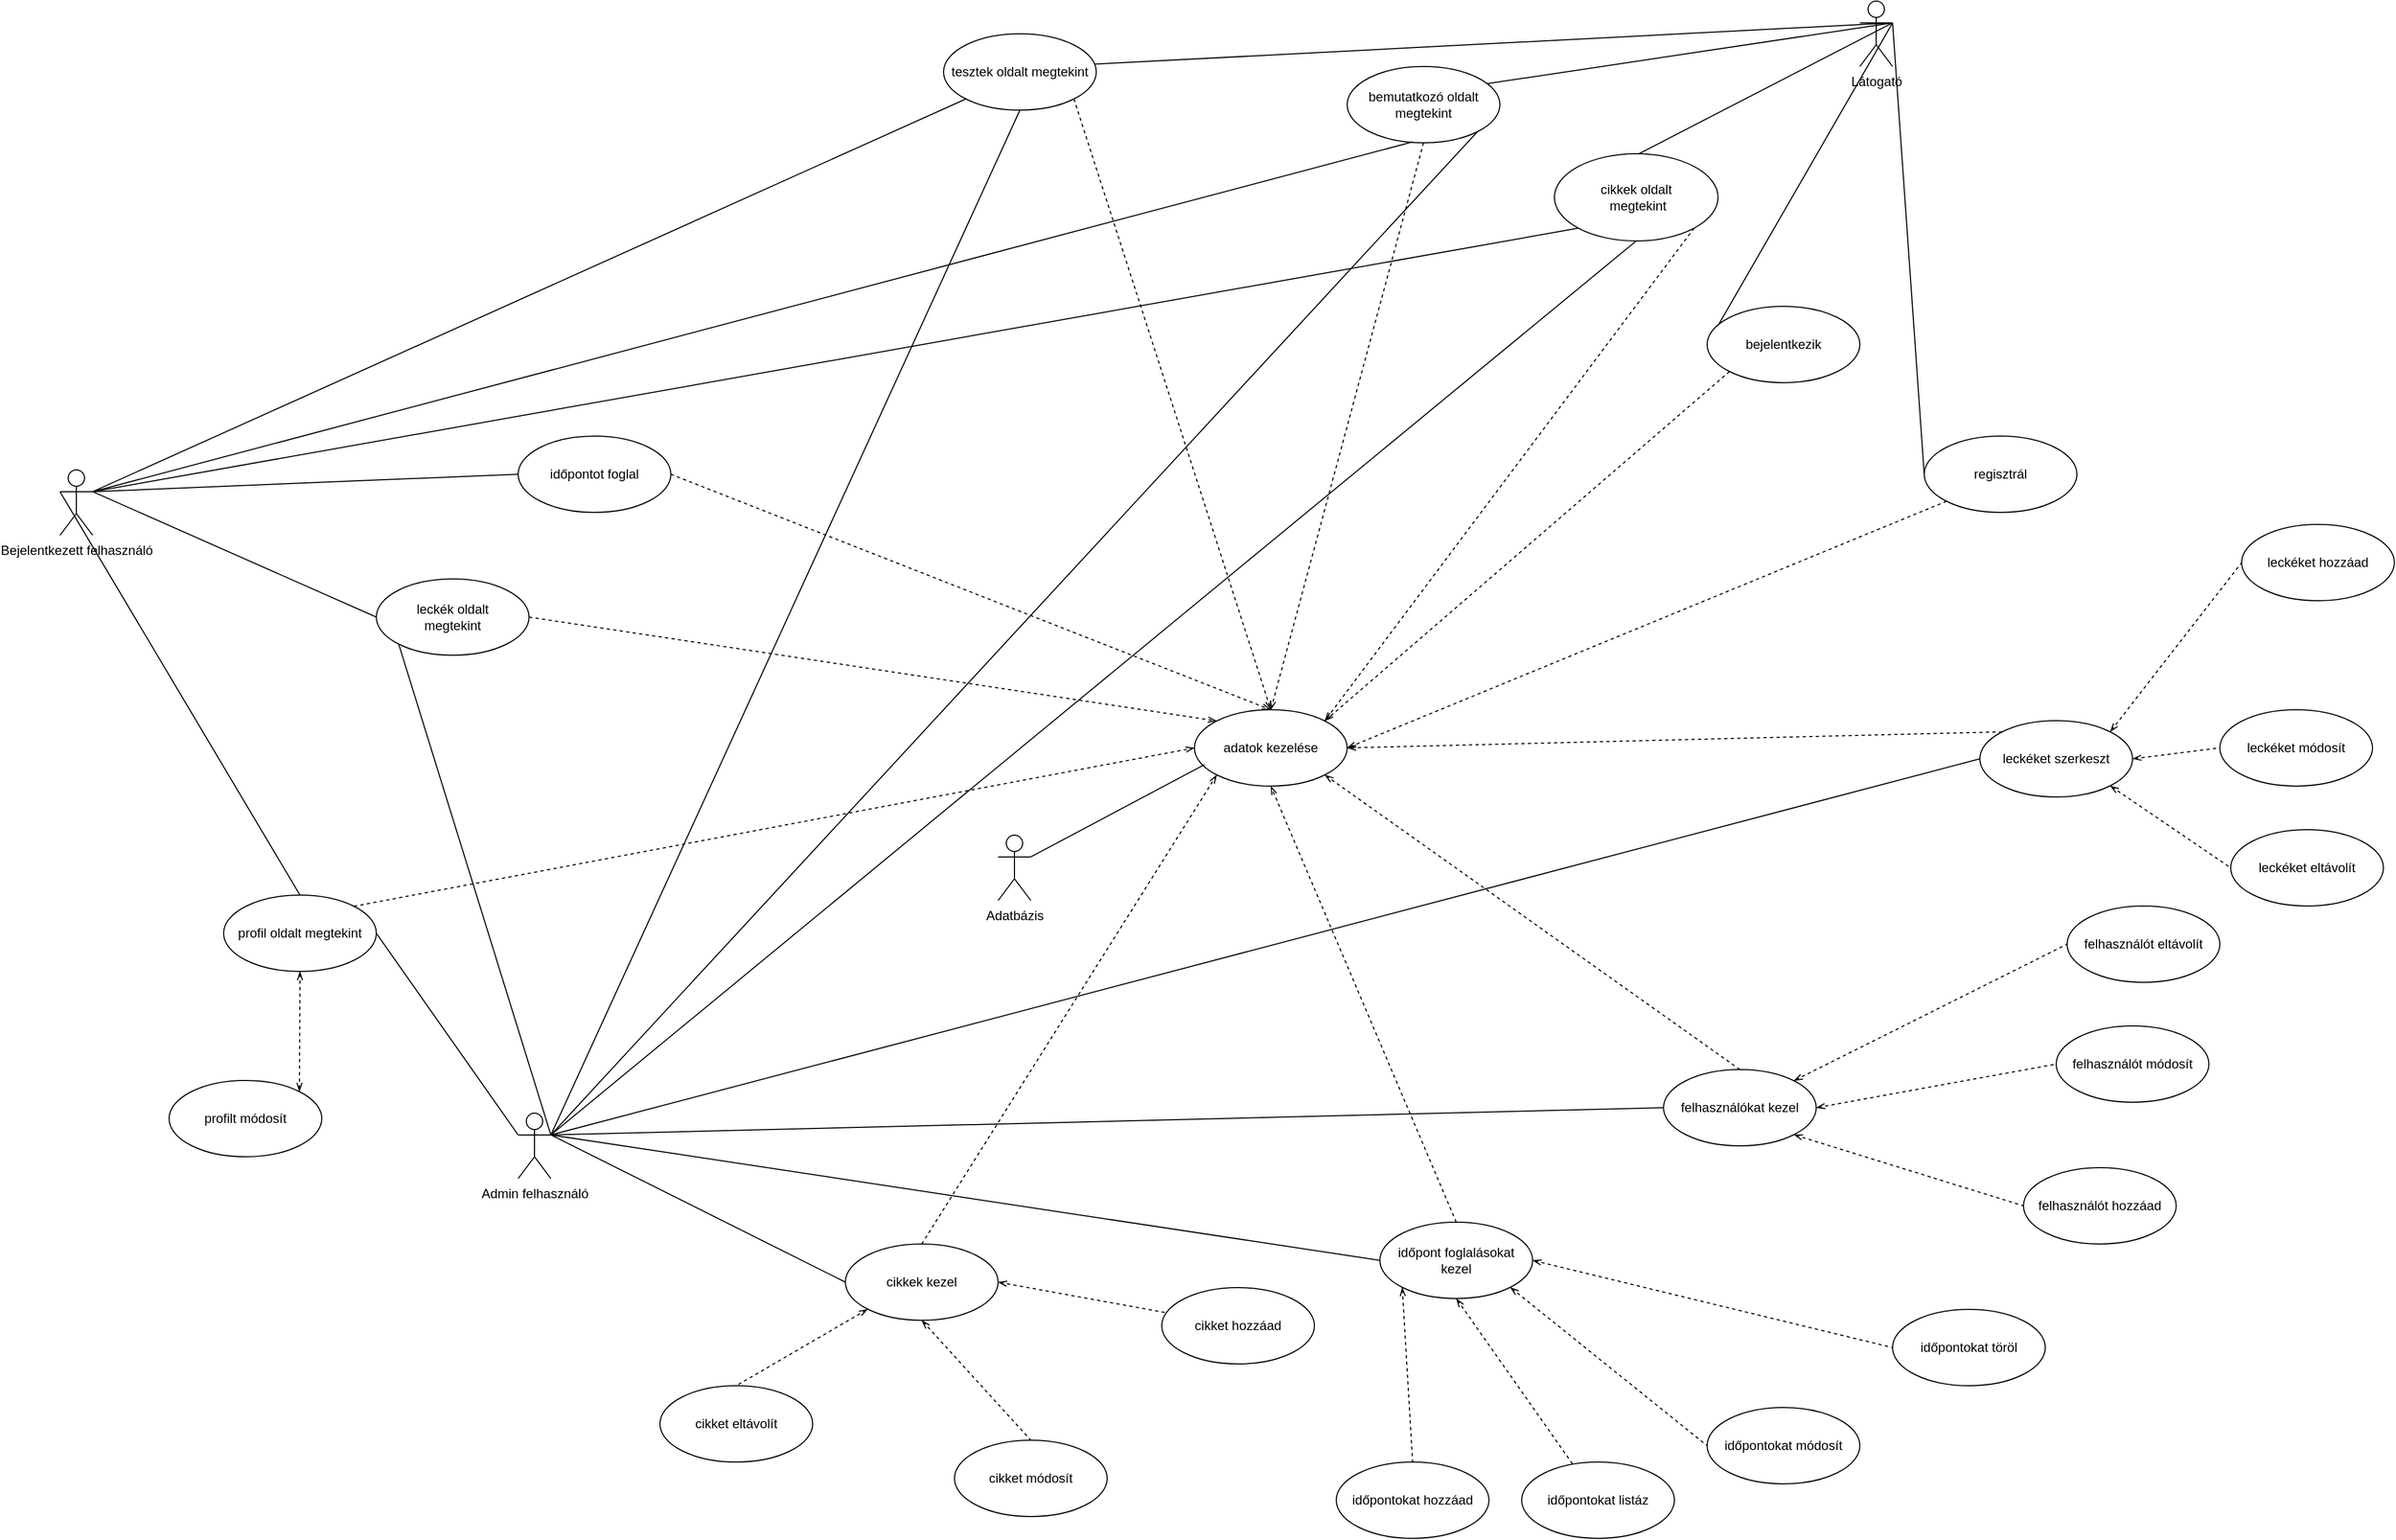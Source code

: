 <mxfile version="22.0.3" type="device">
  <diagram name="1 oldal" id="7yFgNuNTx3LUCk9bZZQt">
    <mxGraphModel dx="3585" dy="2090" grid="1" gridSize="10" guides="1" tooltips="1" connect="1" arrows="1" fold="1" page="1" pageScale="1" pageWidth="2336" pageHeight="1654" math="0" shadow="0">
      <root>
        <mxCell id="0" />
        <mxCell id="1" parent="0" />
        <mxCell id="7FoIT3kGDmCco6iZxM64-58" style="edgeStyle=none;rounded=0;orthogonalLoop=1;jettySize=auto;html=1;exitX=1;exitY=0.333;exitDx=0;exitDy=0;exitPerimeter=0;entryX=0;entryY=0.5;entryDx=0;entryDy=0;endArrow=none;endFill=0;" edge="1" parent="1" source="7FoIT3kGDmCco6iZxM64-1" target="7FoIT3kGDmCco6iZxM64-12">
          <mxGeometry relative="1" as="geometry" />
        </mxCell>
        <mxCell id="7FoIT3kGDmCco6iZxM64-59" style="edgeStyle=none;rounded=0;orthogonalLoop=1;jettySize=auto;html=1;exitX=1;exitY=0.333;exitDx=0;exitDy=0;exitPerimeter=0;entryX=0;entryY=0.5;entryDx=0;entryDy=0;endArrow=none;endFill=0;" edge="1" parent="1" source="7FoIT3kGDmCco6iZxM64-1" target="7FoIT3kGDmCco6iZxM64-13">
          <mxGeometry relative="1" as="geometry" />
        </mxCell>
        <mxCell id="7FoIT3kGDmCco6iZxM64-60" style="edgeStyle=none;rounded=0;orthogonalLoop=1;jettySize=auto;html=1;exitX=1;exitY=0.333;exitDx=0;exitDy=0;exitPerimeter=0;entryX=0;entryY=0.5;entryDx=0;entryDy=0;endArrow=none;endFill=0;" edge="1" parent="1" source="7FoIT3kGDmCco6iZxM64-1" target="7FoIT3kGDmCco6iZxM64-9">
          <mxGeometry relative="1" as="geometry" />
        </mxCell>
        <mxCell id="7FoIT3kGDmCco6iZxM64-61" style="edgeStyle=none;rounded=0;orthogonalLoop=1;jettySize=auto;html=1;exitX=1;exitY=0.333;exitDx=0;exitDy=0;exitPerimeter=0;entryX=0;entryY=0.5;entryDx=0;entryDy=0;endArrow=none;endFill=0;" edge="1" parent="1" source="7FoIT3kGDmCco6iZxM64-1" target="7FoIT3kGDmCco6iZxM64-10">
          <mxGeometry relative="1" as="geometry" />
        </mxCell>
        <mxCell id="7FoIT3kGDmCco6iZxM64-121" style="edgeStyle=none;rounded=0;orthogonalLoop=1;jettySize=auto;html=1;exitX=1;exitY=0.333;exitDx=0;exitDy=0;exitPerimeter=0;entryX=0;entryY=0.5;entryDx=0;entryDy=0;" edge="1" parent="1" source="7FoIT3kGDmCco6iZxM64-1" target="7FoIT3kGDmCco6iZxM64-120">
          <mxGeometry relative="1" as="geometry" />
        </mxCell>
        <mxCell id="7FoIT3kGDmCco6iZxM64-1" value="Látogató" style="shape=umlActor;verticalLabelPosition=bottom;verticalAlign=top;html=1;" vertex="1" parent="1">
          <mxGeometry x="1820" y="180" width="30" height="60" as="geometry" />
        </mxCell>
        <mxCell id="7FoIT3kGDmCco6iZxM64-64" style="edgeStyle=none;rounded=0;orthogonalLoop=1;jettySize=auto;html=1;exitX=1;exitY=0.333;exitDx=0;exitDy=0;exitPerimeter=0;entryX=0;entryY=0.5;entryDx=0;entryDy=0;endArrow=none;endFill=0;" edge="1" parent="1" source="7FoIT3kGDmCco6iZxM64-2" target="7FoIT3kGDmCco6iZxM64-16">
          <mxGeometry relative="1" as="geometry" />
        </mxCell>
        <mxCell id="7FoIT3kGDmCco6iZxM64-69" style="edgeStyle=none;rounded=0;orthogonalLoop=1;jettySize=auto;html=1;exitX=1;exitY=0.333;exitDx=0;exitDy=0;exitPerimeter=0;entryX=0;entryY=0.5;entryDx=0;entryDy=0;endArrow=none;endFill=0;" edge="1" parent="1" source="7FoIT3kGDmCco6iZxM64-2" target="7FoIT3kGDmCco6iZxM64-17">
          <mxGeometry relative="1" as="geometry" />
        </mxCell>
        <mxCell id="7FoIT3kGDmCco6iZxM64-100" style="edgeStyle=none;rounded=0;orthogonalLoop=1;jettySize=auto;html=1;exitX=1;exitY=0.333;exitDx=0;exitDy=0;exitPerimeter=0;entryX=0;entryY=1;entryDx=0;entryDy=0;endArrow=none;endFill=0;" edge="1" parent="1" source="7FoIT3kGDmCco6iZxM64-2" target="7FoIT3kGDmCco6iZxM64-10">
          <mxGeometry relative="1" as="geometry" />
        </mxCell>
        <mxCell id="7FoIT3kGDmCco6iZxM64-123" style="edgeStyle=none;rounded=0;orthogonalLoop=1;jettySize=auto;html=1;exitX=1;exitY=0.333;exitDx=0;exitDy=0;exitPerimeter=0;entryX=0;entryY=1;entryDx=0;entryDy=0;endArrow=none;endFill=0;" edge="1" parent="1" source="7FoIT3kGDmCco6iZxM64-2" target="7FoIT3kGDmCco6iZxM64-120">
          <mxGeometry relative="1" as="geometry" />
        </mxCell>
        <mxCell id="7FoIT3kGDmCco6iZxM64-2" value="Bejelentkezett felhasználó" style="shape=umlActor;verticalLabelPosition=bottom;verticalAlign=top;html=1;" vertex="1" parent="1">
          <mxGeometry x="170" y="610" width="30" height="60" as="geometry" />
        </mxCell>
        <mxCell id="7FoIT3kGDmCco6iZxM64-71" style="edgeStyle=none;rounded=0;orthogonalLoop=1;jettySize=auto;html=1;exitX=1;exitY=0.333;exitDx=0;exitDy=0;exitPerimeter=0;entryX=0;entryY=0.5;entryDx=0;entryDy=0;endArrow=none;endFill=0;" edge="1" parent="1" source="7FoIT3kGDmCco6iZxM64-3" target="7FoIT3kGDmCco6iZxM64-19">
          <mxGeometry relative="1" as="geometry" />
        </mxCell>
        <mxCell id="7FoIT3kGDmCco6iZxM64-73" style="edgeStyle=none;rounded=0;orthogonalLoop=1;jettySize=auto;html=1;exitX=1;exitY=0.333;exitDx=0;exitDy=0;exitPerimeter=0;entryX=0;entryY=0.5;entryDx=0;entryDy=0;endArrow=none;endFill=0;" edge="1" parent="1" source="7FoIT3kGDmCco6iZxM64-3" target="7FoIT3kGDmCco6iZxM64-22">
          <mxGeometry relative="1" as="geometry" />
        </mxCell>
        <mxCell id="7FoIT3kGDmCco6iZxM64-74" style="edgeStyle=none;rounded=0;orthogonalLoop=1;jettySize=auto;html=1;exitX=1;exitY=0.333;exitDx=0;exitDy=0;exitPerimeter=0;entryX=0;entryY=0.5;entryDx=0;entryDy=0;endArrow=none;endFill=0;" edge="1" parent="1" source="7FoIT3kGDmCco6iZxM64-3" target="7FoIT3kGDmCco6iZxM64-23">
          <mxGeometry relative="1" as="geometry" />
        </mxCell>
        <mxCell id="7FoIT3kGDmCco6iZxM64-75" style="edgeStyle=none;rounded=0;orthogonalLoop=1;jettySize=auto;html=1;exitX=1;exitY=0.333;exitDx=0;exitDy=0;exitPerimeter=0;entryX=0;entryY=0.5;entryDx=0;entryDy=0;endArrow=none;endFill=0;" edge="1" parent="1" source="7FoIT3kGDmCco6iZxM64-3" target="7FoIT3kGDmCco6iZxM64-24">
          <mxGeometry relative="1" as="geometry" />
        </mxCell>
        <mxCell id="7FoIT3kGDmCco6iZxM64-99" style="edgeStyle=none;rounded=0;orthogonalLoop=1;jettySize=auto;html=1;exitX=1;exitY=0.333;exitDx=0;exitDy=0;exitPerimeter=0;entryX=1;entryY=1;entryDx=0;entryDy=0;endArrow=none;endFill=0;" edge="1" parent="1" source="7FoIT3kGDmCco6iZxM64-3" target="7FoIT3kGDmCco6iZxM64-9">
          <mxGeometry relative="1" as="geometry" />
        </mxCell>
        <mxCell id="7FoIT3kGDmCco6iZxM64-101" style="edgeStyle=none;rounded=0;orthogonalLoop=1;jettySize=auto;html=1;exitX=1;exitY=0.333;exitDx=0;exitDy=0;exitPerimeter=0;entryX=0.5;entryY=1;entryDx=0;entryDy=0;endArrow=none;endFill=0;" edge="1" parent="1" source="7FoIT3kGDmCco6iZxM64-3" target="7FoIT3kGDmCco6iZxM64-10">
          <mxGeometry relative="1" as="geometry" />
        </mxCell>
        <mxCell id="7FoIT3kGDmCco6iZxM64-103" style="edgeStyle=none;rounded=0;orthogonalLoop=1;jettySize=auto;html=1;exitX=0;exitY=0.333;exitDx=0;exitDy=0;exitPerimeter=0;entryX=1;entryY=0.5;entryDx=0;entryDy=0;endArrow=none;endFill=0;" edge="1" parent="1" source="7FoIT3kGDmCco6iZxM64-3" target="7FoIT3kGDmCco6iZxM64-14">
          <mxGeometry relative="1" as="geometry" />
        </mxCell>
        <mxCell id="7FoIT3kGDmCco6iZxM64-105" style="edgeStyle=none;rounded=0;orthogonalLoop=1;jettySize=auto;html=1;exitX=1;exitY=0.333;exitDx=0;exitDy=0;exitPerimeter=0;entryX=0;entryY=1;entryDx=0;entryDy=0;endArrow=none;endFill=0;" edge="1" parent="1" source="7FoIT3kGDmCco6iZxM64-3" target="7FoIT3kGDmCco6iZxM64-17">
          <mxGeometry relative="1" as="geometry" />
        </mxCell>
        <mxCell id="7FoIT3kGDmCco6iZxM64-124" style="edgeStyle=none;rounded=0;orthogonalLoop=1;jettySize=auto;html=1;exitX=1;exitY=0.333;exitDx=0;exitDy=0;exitPerimeter=0;entryX=0.5;entryY=1;entryDx=0;entryDy=0;endArrow=none;endFill=0;" edge="1" parent="1" source="7FoIT3kGDmCco6iZxM64-3" target="7FoIT3kGDmCco6iZxM64-120">
          <mxGeometry relative="1" as="geometry" />
        </mxCell>
        <mxCell id="7FoIT3kGDmCco6iZxM64-3" value="Admin felhasználó" style="shape=umlActor;verticalLabelPosition=bottom;verticalAlign=top;html=1;" vertex="1" parent="1">
          <mxGeometry x="590" y="1200" width="30" height="60" as="geometry" />
        </mxCell>
        <mxCell id="7FoIT3kGDmCco6iZxM64-131" style="edgeStyle=none;rounded=0;orthogonalLoop=1;jettySize=auto;html=1;exitX=0.5;exitY=1;exitDx=0;exitDy=0;entryX=0.5;entryY=0;entryDx=0;entryDy=0;dashed=1;endArrow=openThin;endFill=0;" edge="1" parent="1" source="7FoIT3kGDmCco6iZxM64-9" target="7FoIT3kGDmCco6iZxM64-25">
          <mxGeometry relative="1" as="geometry" />
        </mxCell>
        <mxCell id="7FoIT3kGDmCco6iZxM64-9" value="bemutatkozó oldalt megtekint" style="ellipse;whiteSpace=wrap;html=1;" vertex="1" parent="1">
          <mxGeometry x="1350" y="240" width="140" height="70" as="geometry" />
        </mxCell>
        <mxCell id="7FoIT3kGDmCco6iZxM64-132" style="edgeStyle=none;rounded=0;orthogonalLoop=1;jettySize=auto;html=1;exitX=1;exitY=1;exitDx=0;exitDy=0;entryX=1;entryY=0;entryDx=0;entryDy=0;dashed=1;endArrow=openThin;endFill=0;" edge="1" parent="1" source="7FoIT3kGDmCco6iZxM64-10" target="7FoIT3kGDmCco6iZxM64-25">
          <mxGeometry relative="1" as="geometry" />
        </mxCell>
        <mxCell id="7FoIT3kGDmCco6iZxM64-10" value="cikkek oldalt&lt;br&gt;&amp;nbsp;megtekint" style="ellipse;whiteSpace=wrap;html=1;" vertex="1" parent="1">
          <mxGeometry x="1540" y="320" width="150" height="80" as="geometry" />
        </mxCell>
        <mxCell id="7FoIT3kGDmCco6iZxM64-134" style="edgeStyle=none;rounded=0;orthogonalLoop=1;jettySize=auto;html=1;exitX=0;exitY=1;exitDx=0;exitDy=0;entryX=1;entryY=0.5;entryDx=0;entryDy=0;dashed=1;endArrow=openThin;endFill=0;" edge="1" parent="1" source="7FoIT3kGDmCco6iZxM64-12" target="7FoIT3kGDmCco6iZxM64-25">
          <mxGeometry relative="1" as="geometry" />
        </mxCell>
        <mxCell id="7FoIT3kGDmCco6iZxM64-12" value="regisztrál" style="ellipse;whiteSpace=wrap;html=1;" vertex="1" parent="1">
          <mxGeometry x="1879" y="579" width="140" height="70" as="geometry" />
        </mxCell>
        <mxCell id="7FoIT3kGDmCco6iZxM64-133" style="edgeStyle=none;rounded=0;orthogonalLoop=1;jettySize=auto;html=1;exitX=0;exitY=1;exitDx=0;exitDy=0;entryX=1;entryY=0;entryDx=0;entryDy=0;dashed=1;endArrow=openThin;endFill=0;" edge="1" parent="1" source="7FoIT3kGDmCco6iZxM64-13" target="7FoIT3kGDmCco6iZxM64-25">
          <mxGeometry relative="1" as="geometry" />
        </mxCell>
        <mxCell id="7FoIT3kGDmCco6iZxM64-13" value="bejelentkezik" style="ellipse;whiteSpace=wrap;html=1;" vertex="1" parent="1">
          <mxGeometry x="1680" y="460" width="140" height="70" as="geometry" />
        </mxCell>
        <mxCell id="7FoIT3kGDmCco6iZxM64-63" style="edgeStyle=none;rounded=0;orthogonalLoop=1;jettySize=auto;html=1;exitX=0.5;exitY=1;exitDx=0;exitDy=0;entryX=1;entryY=0;entryDx=0;entryDy=0;endArrow=openThin;endFill=0;dashed=1;startArrow=openThin;startFill=0;" edge="1" parent="1" source="7FoIT3kGDmCco6iZxM64-14" target="7FoIT3kGDmCco6iZxM64-15">
          <mxGeometry relative="1" as="geometry" />
        </mxCell>
        <mxCell id="7FoIT3kGDmCco6iZxM64-127" style="edgeStyle=none;rounded=0;orthogonalLoop=1;jettySize=auto;html=1;exitX=1;exitY=0;exitDx=0;exitDy=0;entryX=0;entryY=0.5;entryDx=0;entryDy=0;endArrow=openThin;endFill=0;dashed=1;" edge="1" parent="1" source="7FoIT3kGDmCco6iZxM64-14" target="7FoIT3kGDmCco6iZxM64-25">
          <mxGeometry relative="1" as="geometry" />
        </mxCell>
        <mxCell id="7FoIT3kGDmCco6iZxM64-14" value="profil oldalt megtekint" style="ellipse;whiteSpace=wrap;html=1;" vertex="1" parent="1">
          <mxGeometry x="320" y="1000" width="140" height="70" as="geometry" />
        </mxCell>
        <mxCell id="7FoIT3kGDmCco6iZxM64-15" value="profilt módosít" style="ellipse;whiteSpace=wrap;html=1;" vertex="1" parent="1">
          <mxGeometry x="270" y="1170" width="140" height="70" as="geometry" />
        </mxCell>
        <mxCell id="7FoIT3kGDmCco6iZxM64-129" style="edgeStyle=none;rounded=0;orthogonalLoop=1;jettySize=auto;html=1;exitX=1;exitY=0.5;exitDx=0;exitDy=0;entryX=0.5;entryY=0;entryDx=0;entryDy=0;dashed=1;endArrow=openThin;endFill=0;" edge="1" parent="1" source="7FoIT3kGDmCco6iZxM64-16" target="7FoIT3kGDmCco6iZxM64-25">
          <mxGeometry relative="1" as="geometry" />
        </mxCell>
        <mxCell id="7FoIT3kGDmCco6iZxM64-16" value="időpontot foglal" style="ellipse;whiteSpace=wrap;html=1;" vertex="1" parent="1">
          <mxGeometry x="590" y="579" width="140" height="70" as="geometry" />
        </mxCell>
        <mxCell id="7FoIT3kGDmCco6iZxM64-128" style="edgeStyle=none;rounded=0;orthogonalLoop=1;jettySize=auto;html=1;exitX=1;exitY=0.5;exitDx=0;exitDy=0;entryX=0;entryY=0;entryDx=0;entryDy=0;endArrow=openThin;endFill=0;dashed=1;" edge="1" parent="1" source="7FoIT3kGDmCco6iZxM64-17" target="7FoIT3kGDmCco6iZxM64-25">
          <mxGeometry relative="1" as="geometry" />
        </mxCell>
        <mxCell id="7FoIT3kGDmCco6iZxM64-17" value="leckék oldalt&lt;br&gt;megtekint" style="ellipse;whiteSpace=wrap;html=1;" vertex="1" parent="1">
          <mxGeometry x="460" y="710" width="140" height="70" as="geometry" />
        </mxCell>
        <mxCell id="7FoIT3kGDmCco6iZxM64-117" style="edgeStyle=none;rounded=0;orthogonalLoop=1;jettySize=auto;html=1;exitX=1;exitY=0;exitDx=0;exitDy=0;entryX=0;entryY=0.5;entryDx=0;entryDy=0;dashed=1;endArrow=none;endFill=0;startArrow=openThin;startFill=0;" edge="1" parent="1" source="7FoIT3kGDmCco6iZxM64-19" target="7FoIT3kGDmCco6iZxM64-111">
          <mxGeometry relative="1" as="geometry" />
        </mxCell>
        <mxCell id="7FoIT3kGDmCco6iZxM64-118" style="edgeStyle=none;rounded=0;orthogonalLoop=1;jettySize=auto;html=1;exitX=1;exitY=0.5;exitDx=0;exitDy=0;entryX=0;entryY=0.5;entryDx=0;entryDy=0;dashed=1;endArrow=none;endFill=0;startArrow=openThin;startFill=0;" edge="1" parent="1" source="7FoIT3kGDmCco6iZxM64-19" target="7FoIT3kGDmCco6iZxM64-112">
          <mxGeometry relative="1" as="geometry" />
        </mxCell>
        <mxCell id="7FoIT3kGDmCco6iZxM64-119" style="edgeStyle=none;rounded=0;orthogonalLoop=1;jettySize=auto;html=1;exitX=1;exitY=1;exitDx=0;exitDy=0;entryX=0;entryY=0.5;entryDx=0;entryDy=0;dashed=1;endArrow=none;endFill=0;startArrow=openThin;startFill=0;" edge="1" parent="1" source="7FoIT3kGDmCco6iZxM64-19" target="7FoIT3kGDmCco6iZxM64-113">
          <mxGeometry relative="1" as="geometry" />
        </mxCell>
        <mxCell id="7FoIT3kGDmCco6iZxM64-135" style="edgeStyle=none;rounded=0;orthogonalLoop=1;jettySize=auto;html=1;exitX=0;exitY=0;exitDx=0;exitDy=0;entryX=1;entryY=0.5;entryDx=0;entryDy=0;dashed=1;endArrow=openThin;endFill=0;" edge="1" parent="1" source="7FoIT3kGDmCco6iZxM64-19" target="7FoIT3kGDmCco6iZxM64-25">
          <mxGeometry relative="1" as="geometry" />
        </mxCell>
        <mxCell id="7FoIT3kGDmCco6iZxM64-19" value="leckéket szerkeszt" style="ellipse;whiteSpace=wrap;html=1;" vertex="1" parent="1">
          <mxGeometry x="1930" y="840" width="140" height="70" as="geometry" />
        </mxCell>
        <mxCell id="7FoIT3kGDmCco6iZxM64-114" style="edgeStyle=none;rounded=0;orthogonalLoop=1;jettySize=auto;html=1;exitX=1;exitY=0;exitDx=0;exitDy=0;entryX=0;entryY=0.5;entryDx=0;entryDy=0;endArrow=none;endFill=0;dashed=1;startArrow=openThin;startFill=0;" edge="1" parent="1" source="7FoIT3kGDmCco6iZxM64-22" target="7FoIT3kGDmCco6iZxM64-110">
          <mxGeometry relative="1" as="geometry" />
        </mxCell>
        <mxCell id="7FoIT3kGDmCco6iZxM64-115" style="edgeStyle=none;rounded=0;orthogonalLoop=1;jettySize=auto;html=1;exitX=1;exitY=0.5;exitDx=0;exitDy=0;entryX=0;entryY=0.5;entryDx=0;entryDy=0;dashed=1;endArrow=none;endFill=0;startArrow=openThin;startFill=0;" edge="1" parent="1" source="7FoIT3kGDmCco6iZxM64-22" target="7FoIT3kGDmCco6iZxM64-109">
          <mxGeometry relative="1" as="geometry" />
        </mxCell>
        <mxCell id="7FoIT3kGDmCco6iZxM64-116" style="edgeStyle=none;rounded=0;orthogonalLoop=1;jettySize=auto;html=1;exitX=1;exitY=1;exitDx=0;exitDy=0;entryX=0;entryY=0.5;entryDx=0;entryDy=0;startArrow=openThin;startFill=0;dashed=1;endArrow=none;endFill=0;" edge="1" parent="1" source="7FoIT3kGDmCco6iZxM64-22" target="7FoIT3kGDmCco6iZxM64-108">
          <mxGeometry relative="1" as="geometry" />
        </mxCell>
        <mxCell id="7FoIT3kGDmCco6iZxM64-136" style="edgeStyle=none;rounded=0;orthogonalLoop=1;jettySize=auto;html=1;exitX=0.5;exitY=0;exitDx=0;exitDy=0;entryX=1;entryY=1;entryDx=0;entryDy=0;dashed=1;endArrow=openThin;endFill=0;" edge="1" parent="1" source="7FoIT3kGDmCco6iZxM64-22" target="7FoIT3kGDmCco6iZxM64-25">
          <mxGeometry relative="1" as="geometry" />
        </mxCell>
        <mxCell id="7FoIT3kGDmCco6iZxM64-22" value="felhasználókat kezel" style="ellipse;whiteSpace=wrap;html=1;" vertex="1" parent="1">
          <mxGeometry x="1640" y="1160" width="140" height="70" as="geometry" />
        </mxCell>
        <mxCell id="7FoIT3kGDmCco6iZxM64-80" style="edgeStyle=none;rounded=0;orthogonalLoop=1;jettySize=auto;html=1;exitX=1;exitY=0.5;exitDx=0;exitDy=0;entryX=0;entryY=0.5;entryDx=0;entryDy=0;dashed=1;endArrow=none;endFill=0;startArrow=openThin;startFill=0;" edge="1" parent="1" source="7FoIT3kGDmCco6iZxM64-23" target="7FoIT3kGDmCco6iZxM64-28">
          <mxGeometry relative="1" as="geometry" />
        </mxCell>
        <mxCell id="7FoIT3kGDmCco6iZxM64-81" style="edgeStyle=none;rounded=0;orthogonalLoop=1;jettySize=auto;html=1;exitX=1;exitY=1;exitDx=0;exitDy=0;entryX=0;entryY=0.5;entryDx=0;entryDy=0;dashed=1;endArrow=none;endFill=0;startArrow=openThin;startFill=0;" edge="1" parent="1" source="7FoIT3kGDmCco6iZxM64-23" target="7FoIT3kGDmCco6iZxM64-29">
          <mxGeometry relative="1" as="geometry" />
        </mxCell>
        <mxCell id="7FoIT3kGDmCco6iZxM64-82" style="edgeStyle=none;rounded=0;orthogonalLoop=1;jettySize=auto;html=1;exitX=0.5;exitY=1;exitDx=0;exitDy=0;dashed=1;endArrow=none;endFill=0;startArrow=openThin;startFill=0;" edge="1" parent="1" source="7FoIT3kGDmCco6iZxM64-23" target="7FoIT3kGDmCco6iZxM64-30">
          <mxGeometry relative="1" as="geometry" />
        </mxCell>
        <mxCell id="7FoIT3kGDmCco6iZxM64-83" style="edgeStyle=none;rounded=0;orthogonalLoop=1;jettySize=auto;html=1;exitX=0;exitY=1;exitDx=0;exitDy=0;entryX=0.5;entryY=0;entryDx=0;entryDy=0;dashed=1;endArrow=none;endFill=0;startArrow=openThin;startFill=0;" edge="1" parent="1" source="7FoIT3kGDmCco6iZxM64-23" target="7FoIT3kGDmCco6iZxM64-31">
          <mxGeometry relative="1" as="geometry" />
        </mxCell>
        <mxCell id="7FoIT3kGDmCco6iZxM64-137" style="edgeStyle=none;rounded=0;orthogonalLoop=1;jettySize=auto;html=1;exitX=0.5;exitY=0;exitDx=0;exitDy=0;entryX=0.5;entryY=1;entryDx=0;entryDy=0;endArrow=openThin;endFill=0;dashed=1;" edge="1" parent="1" source="7FoIT3kGDmCco6iZxM64-23" target="7FoIT3kGDmCco6iZxM64-25">
          <mxGeometry relative="1" as="geometry" />
        </mxCell>
        <mxCell id="7FoIT3kGDmCco6iZxM64-23" value="időpont foglalásokat kezel" style="ellipse;whiteSpace=wrap;html=1;" vertex="1" parent="1">
          <mxGeometry x="1380" y="1300" width="140" height="70" as="geometry" />
        </mxCell>
        <mxCell id="7FoIT3kGDmCco6iZxM64-84" style="edgeStyle=none;rounded=0;orthogonalLoop=1;jettySize=auto;html=1;exitX=1;exitY=0.5;exitDx=0;exitDy=0;dashed=1;endArrow=none;endFill=0;startArrow=openThin;startFill=0;" edge="1" parent="1" source="7FoIT3kGDmCco6iZxM64-24" target="7FoIT3kGDmCco6iZxM64-36">
          <mxGeometry relative="1" as="geometry" />
        </mxCell>
        <mxCell id="7FoIT3kGDmCco6iZxM64-85" style="edgeStyle=none;rounded=0;orthogonalLoop=1;jettySize=auto;html=1;exitX=0.5;exitY=1;exitDx=0;exitDy=0;entryX=0.5;entryY=0;entryDx=0;entryDy=0;dashed=1;endArrow=none;endFill=0;startArrow=openThin;startFill=0;" edge="1" parent="1" source="7FoIT3kGDmCco6iZxM64-24" target="7FoIT3kGDmCco6iZxM64-37">
          <mxGeometry relative="1" as="geometry" />
        </mxCell>
        <mxCell id="7FoIT3kGDmCco6iZxM64-86" style="edgeStyle=none;rounded=0;orthogonalLoop=1;jettySize=auto;html=1;exitX=0;exitY=1;exitDx=0;exitDy=0;entryX=0.5;entryY=0;entryDx=0;entryDy=0;dashed=1;endArrow=none;endFill=0;startArrow=openThin;startFill=0;" edge="1" parent="1" source="7FoIT3kGDmCco6iZxM64-24" target="7FoIT3kGDmCco6iZxM64-38">
          <mxGeometry relative="1" as="geometry" />
        </mxCell>
        <mxCell id="7FoIT3kGDmCco6iZxM64-138" style="edgeStyle=none;rounded=0;orthogonalLoop=1;jettySize=auto;html=1;exitX=0.5;exitY=0;exitDx=0;exitDy=0;entryX=0;entryY=1;entryDx=0;entryDy=0;dashed=1;endArrow=openThin;endFill=0;" edge="1" parent="1" source="7FoIT3kGDmCco6iZxM64-24" target="7FoIT3kGDmCco6iZxM64-25">
          <mxGeometry relative="1" as="geometry" />
        </mxCell>
        <mxCell id="7FoIT3kGDmCco6iZxM64-24" value="cikkek kezel" style="ellipse;whiteSpace=wrap;html=1;" vertex="1" parent="1">
          <mxGeometry x="890" y="1320" width="140" height="70" as="geometry" />
        </mxCell>
        <mxCell id="7FoIT3kGDmCco6iZxM64-25" value="adatok kezelése" style="ellipse;whiteSpace=wrap;html=1;" vertex="1" parent="1">
          <mxGeometry x="1210" y="830" width="140" height="70" as="geometry" />
        </mxCell>
        <mxCell id="7FoIT3kGDmCco6iZxM64-28" value="időpontokat töröl" style="ellipse;whiteSpace=wrap;html=1;" vertex="1" parent="1">
          <mxGeometry x="1850" y="1380" width="140" height="70" as="geometry" />
        </mxCell>
        <mxCell id="7FoIT3kGDmCco6iZxM64-29" value="időpontokat módosít" style="ellipse;whiteSpace=wrap;html=1;" vertex="1" parent="1">
          <mxGeometry x="1680" y="1470" width="140" height="70" as="geometry" />
        </mxCell>
        <mxCell id="7FoIT3kGDmCco6iZxM64-30" value="időpontokat listáz" style="ellipse;whiteSpace=wrap;html=1;" vertex="1" parent="1">
          <mxGeometry x="1510" y="1520" width="140" height="70" as="geometry" />
        </mxCell>
        <mxCell id="7FoIT3kGDmCco6iZxM64-31" value="időpontokat hozzáad" style="ellipse;whiteSpace=wrap;html=1;" vertex="1" parent="1">
          <mxGeometry x="1340" y="1520" width="140" height="70" as="geometry" />
        </mxCell>
        <mxCell id="7FoIT3kGDmCco6iZxM64-36" value="cikket hozzáad" style="ellipse;whiteSpace=wrap;html=1;" vertex="1" parent="1">
          <mxGeometry x="1180" y="1360" width="140" height="70" as="geometry" />
        </mxCell>
        <mxCell id="7FoIT3kGDmCco6iZxM64-37" value="cikket módosít" style="ellipse;whiteSpace=wrap;html=1;" vertex="1" parent="1">
          <mxGeometry x="990" y="1500" width="140" height="70" as="geometry" />
        </mxCell>
        <mxCell id="7FoIT3kGDmCco6iZxM64-38" value="cikket eltávolít" style="ellipse;whiteSpace=wrap;html=1;" vertex="1" parent="1">
          <mxGeometry x="720" y="1450" width="140" height="70" as="geometry" />
        </mxCell>
        <mxCell id="7FoIT3kGDmCco6iZxM64-98" style="edgeStyle=none;rounded=0;orthogonalLoop=1;jettySize=auto;html=1;exitX=1;exitY=0.333;exitDx=0;exitDy=0;exitPerimeter=0;entryX=0.429;entryY=0.988;entryDx=0;entryDy=0;entryPerimeter=0;endArrow=none;endFill=0;" edge="1" parent="1" source="7FoIT3kGDmCco6iZxM64-2" target="7FoIT3kGDmCco6iZxM64-9">
          <mxGeometry relative="1" as="geometry" />
        </mxCell>
        <mxCell id="7FoIT3kGDmCco6iZxM64-102" style="edgeStyle=none;rounded=0;orthogonalLoop=1;jettySize=auto;html=1;entryX=0;entryY=0.333;entryDx=0;entryDy=0;entryPerimeter=0;endArrow=none;endFill=0;exitX=0.5;exitY=0;exitDx=0;exitDy=0;" edge="1" parent="1" source="7FoIT3kGDmCco6iZxM64-14" target="7FoIT3kGDmCco6iZxM64-2">
          <mxGeometry relative="1" as="geometry">
            <mxPoint x="160" y="520" as="sourcePoint" />
          </mxGeometry>
        </mxCell>
        <mxCell id="7FoIT3kGDmCco6iZxM64-108" value="felhasználót hozzáad" style="ellipse;whiteSpace=wrap;html=1;" vertex="1" parent="1">
          <mxGeometry x="1970" y="1250" width="140" height="70" as="geometry" />
        </mxCell>
        <mxCell id="7FoIT3kGDmCco6iZxM64-109" value="felhasználót módosít" style="ellipse;whiteSpace=wrap;html=1;" vertex="1" parent="1">
          <mxGeometry x="2000" y="1120" width="140" height="70" as="geometry" />
        </mxCell>
        <mxCell id="7FoIT3kGDmCco6iZxM64-110" value="felhasználót eltávolít" style="ellipse;whiteSpace=wrap;html=1;" vertex="1" parent="1">
          <mxGeometry x="2010" y="1010" width="140" height="70" as="geometry" />
        </mxCell>
        <mxCell id="7FoIT3kGDmCco6iZxM64-111" value="leckéket hozzáad" style="ellipse;whiteSpace=wrap;html=1;" vertex="1" parent="1">
          <mxGeometry x="2170" y="660" width="140" height="70" as="geometry" />
        </mxCell>
        <mxCell id="7FoIT3kGDmCco6iZxM64-112" value="leckéket módosít" style="ellipse;whiteSpace=wrap;html=1;" vertex="1" parent="1">
          <mxGeometry x="2150" y="830" width="140" height="70" as="geometry" />
        </mxCell>
        <mxCell id="7FoIT3kGDmCco6iZxM64-113" value="leckéket eltávolít" style="ellipse;whiteSpace=wrap;html=1;" vertex="1" parent="1">
          <mxGeometry x="2160" y="940" width="140" height="70" as="geometry" />
        </mxCell>
        <mxCell id="7FoIT3kGDmCco6iZxM64-130" style="edgeStyle=none;rounded=0;orthogonalLoop=1;jettySize=auto;html=1;exitX=1;exitY=1;exitDx=0;exitDy=0;entryX=0.5;entryY=0;entryDx=0;entryDy=0;dashed=1;endArrow=openThin;endFill=0;" edge="1" parent="1" source="7FoIT3kGDmCco6iZxM64-120" target="7FoIT3kGDmCco6iZxM64-25">
          <mxGeometry relative="1" as="geometry" />
        </mxCell>
        <mxCell id="7FoIT3kGDmCco6iZxM64-120" value="tesztek oldalt megtekint" style="ellipse;whiteSpace=wrap;html=1;" vertex="1" parent="1">
          <mxGeometry x="980" y="210" width="140" height="70" as="geometry" />
        </mxCell>
        <mxCell id="7FoIT3kGDmCco6iZxM64-139" value="Adatbázis" style="shape=umlActor;verticalLabelPosition=bottom;verticalAlign=top;html=1;" vertex="1" parent="1">
          <mxGeometry x="1030" y="945" width="30" height="60" as="geometry" />
        </mxCell>
        <mxCell id="7FoIT3kGDmCco6iZxM64-140" style="edgeStyle=none;rounded=0;orthogonalLoop=1;jettySize=auto;html=1;exitX=1;exitY=0.333;exitDx=0;exitDy=0;exitPerimeter=0;entryX=0.066;entryY=0.718;entryDx=0;entryDy=0;entryPerimeter=0;endArrow=none;endFill=0;" edge="1" parent="1" source="7FoIT3kGDmCco6iZxM64-139" target="7FoIT3kGDmCco6iZxM64-25">
          <mxGeometry relative="1" as="geometry" />
        </mxCell>
      </root>
    </mxGraphModel>
  </diagram>
</mxfile>
